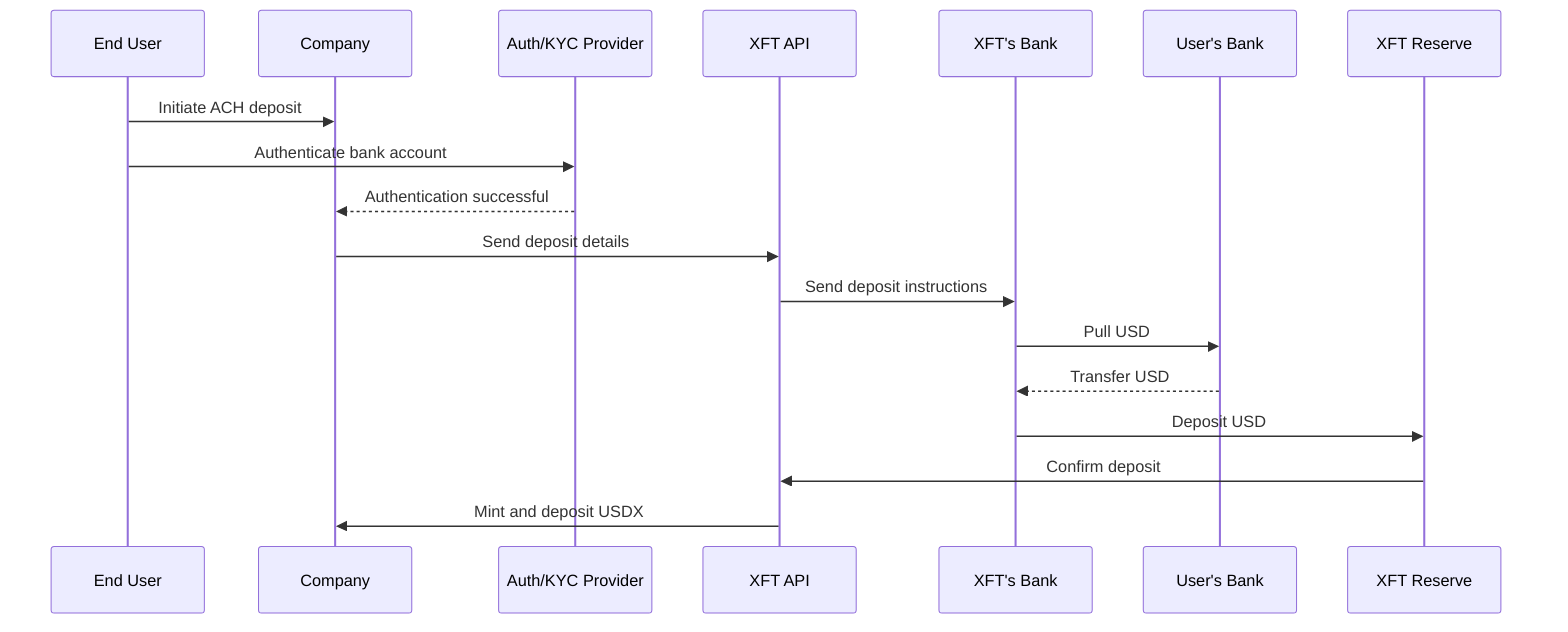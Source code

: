 sequenceDiagram
    participant EU as End User
    participant C as Company
    participant AP as Auth/KYC Provider
    participant XA as XFT API
    participant XB as XFT's Bank
    participant UB as User's Bank
    participant XR as XFT Reserve

    EU->>C: Initiate ACH deposit
    EU->>AP: Authenticate bank account
    AP-->>C: Authentication successful
    C->>XA: Send deposit details
    XA->>XB: Send deposit instructions
    XB->>UB: Pull USD
    UB-->>XB: Transfer USD
    XB->>XR: Deposit USD
    XR->>XA: Confirm deposit
    XA->>C: Mint and deposit USDX